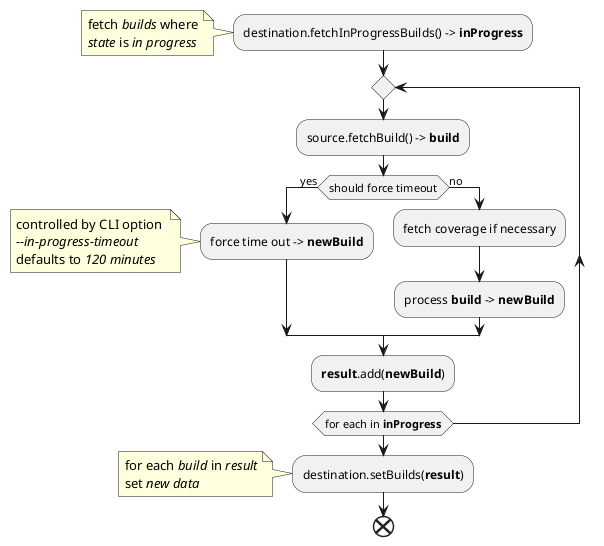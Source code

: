 @startuml resync_stage_activity_diagram
'https://plantuml.com/activity-diagram-beta
skinparam ConditionEndStyle hline

:destination.fetchInProgressBuilds() -> **inProgress**;
note left
    fetch //builds// where
    //state// is //in progress//
end note

repeat
    :source.fetchBuild() -> **build**;

    if (should force timeout) then (yes) 
        :force time out -> **newBuild**;
        note left
            controlled by CLI option 
            //--in-progress-timeout//
            defaults to //120 minutes//
        end note
    else (no)
        :fetch coverage if necessary;
        :process **build** -> **newBuild**;
    endif

    :**result**.add(**newBuild**);
repeatwhile (for each in **inProgress**)

:destination.setBuilds(**result**);
note left
    for each //build// in //result//
    set //new data//
end note

end

@enduml
